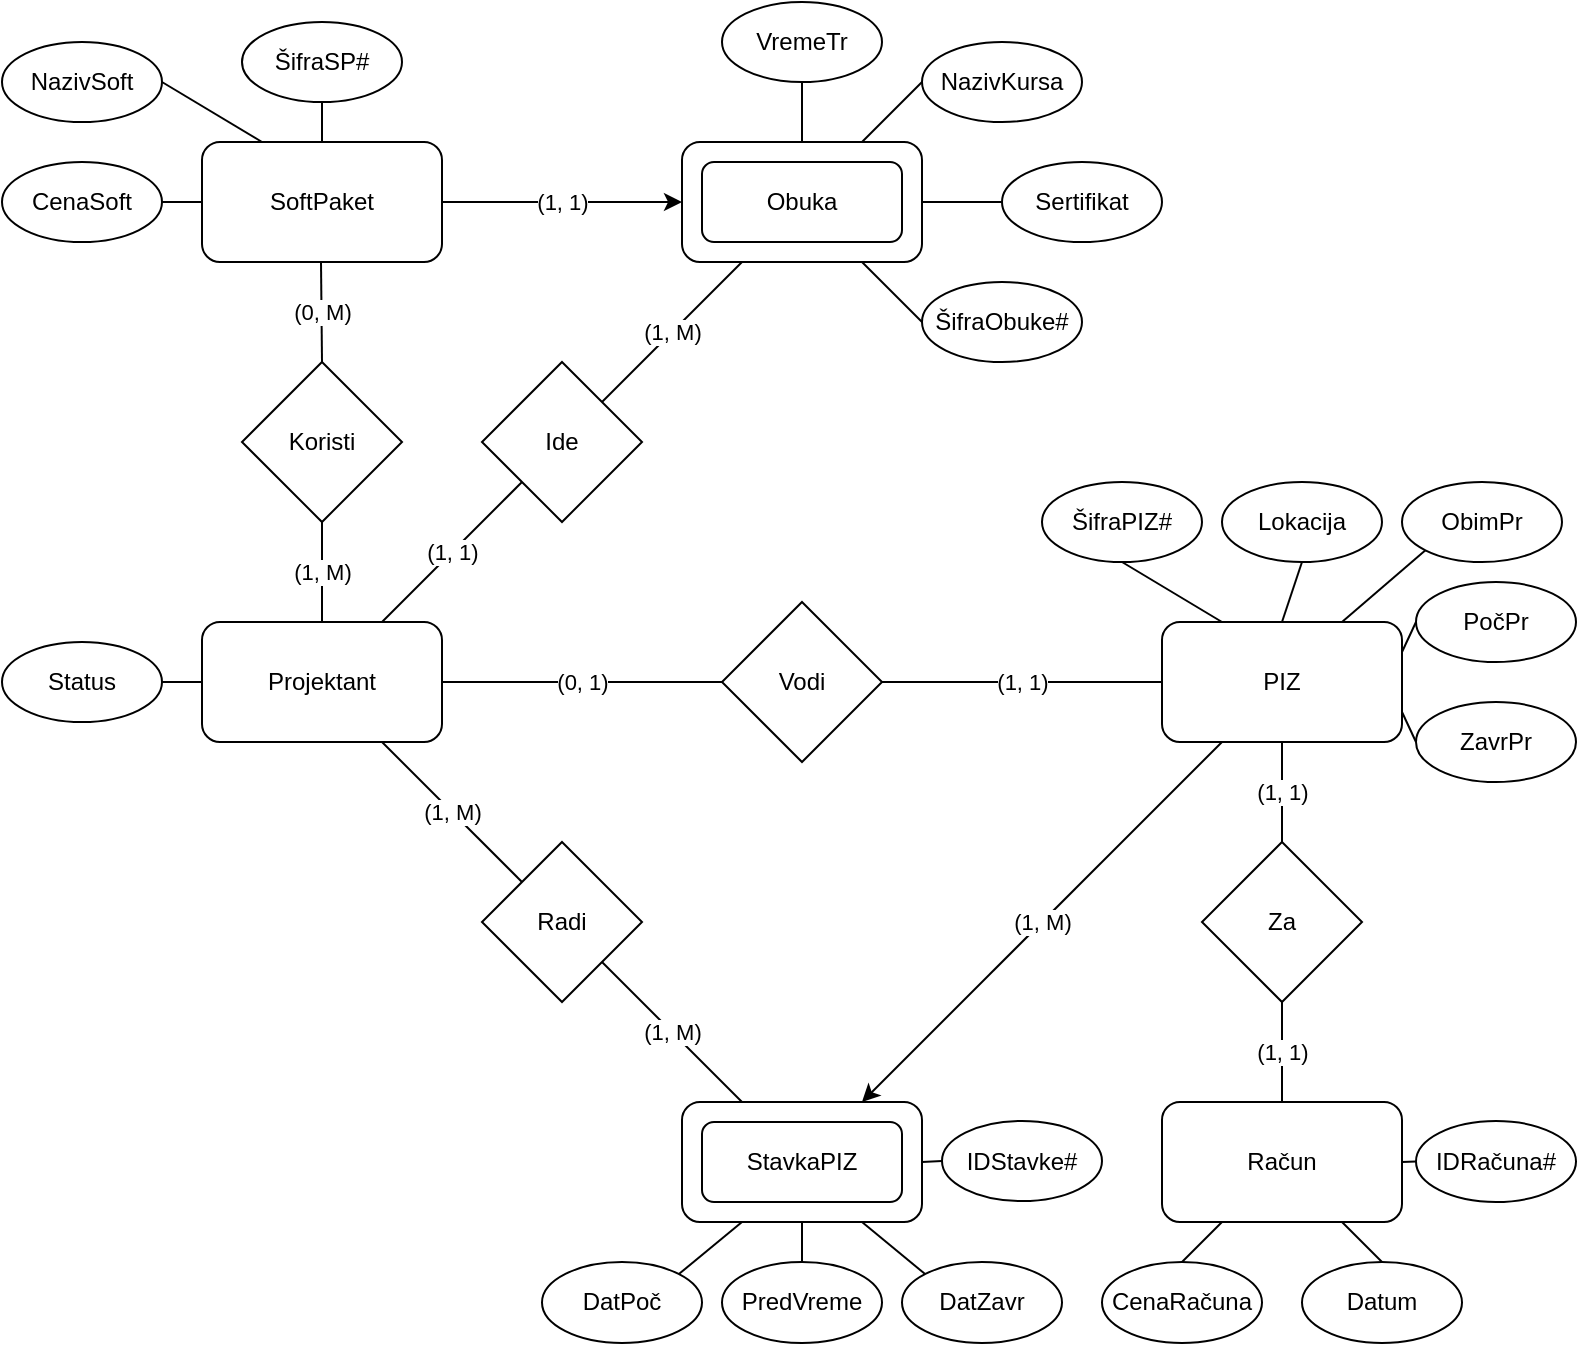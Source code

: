 <mxfile version="17.1.3" type="google"><diagram id="bJjbSUmo0ScK9q4AzmDO" name="Page-1"><mxGraphModel grid="1" gridSize="10" guides="1" tooltips="1" connect="1" arrows="1" page="1" fold="1" pageScale="1" pageWidth="827" pageHeight="1169" background="#FFFFFF" math="0" shadow="0"><root><mxCell id="0"/><mxCell id="1" parent="0"/><mxCell id="XvPslZMyuQ1VgQl97yBb-1" value="Projektant" style="rounded=1;whiteSpace=wrap;html=1;" parent="1" vertex="1"><mxGeometry x="120" y="330" width="120" height="60" as="geometry"/></mxCell><mxCell id="XvPslZMyuQ1VgQl97yBb-2" value="SoftPaket" style="whiteSpace=wrap;html=1;rounded=1;" parent="1" vertex="1"><mxGeometry x="120" y="90" width="120" height="60" as="geometry"/></mxCell><mxCell id="XvPslZMyuQ1VgQl97yBb-4" value="Koristi" style="rhombus;whiteSpace=wrap;html=1;" parent="1" vertex="1"><mxGeometry x="140" y="200" width="80" height="80" as="geometry"/></mxCell><mxCell id="XvPslZMyuQ1VgQl97yBb-5" value="(0, M)" style="endArrow=none;html=1;rounded=0;" parent="1" edge="1"><mxGeometry width="50" height="50" relative="1" as="geometry"><mxPoint x="180" y="200" as="sourcePoint"/><mxPoint x="179.5" y="150" as="targetPoint"/><Array as="points"/></mxGeometry></mxCell><mxCell id="XvPslZMyuQ1VgQl97yBb-6" value="(1, M)" style="endArrow=none;html=1;rounded=0;entryX=0.5;entryY=1;entryDx=0;entryDy=0;exitX=0.5;exitY=0;exitDx=0;exitDy=0;" parent="1" source="XvPslZMyuQ1VgQl97yBb-1" target="XvPslZMyuQ1VgQl97yBb-4" edge="1"><mxGeometry width="50" height="50" relative="1" as="geometry"><mxPoint x="150" y="330" as="sourcePoint"/><mxPoint x="200" y="280" as="targetPoint"/></mxGeometry></mxCell><mxCell id="XvPslZMyuQ1VgQl97yBb-14" value="PIZ" style="rounded=1;whiteSpace=wrap;html=1;" parent="1" vertex="1"><mxGeometry x="600" y="330" width="120" height="60" as="geometry"/></mxCell><mxCell id="XvPslZMyuQ1VgQl97yBb-18" value="Vodi" style="rhombus;whiteSpace=wrap;html=1;" parent="1" vertex="1"><mxGeometry x="380" y="320" width="80" height="80" as="geometry"/></mxCell><mxCell id="XvPslZMyuQ1VgQl97yBb-19" value="(0, 1)" style="endArrow=none;html=1;rounded=0;exitX=1;exitY=0.5;exitDx=0;exitDy=0;entryX=0;entryY=0.5;entryDx=0;entryDy=0;" parent="1" source="XvPslZMyuQ1VgQl97yBb-1" target="XvPslZMyuQ1VgQl97yBb-18" edge="1"><mxGeometry width="50" height="50" relative="1" as="geometry"><mxPoint x="240" y="440" as="sourcePoint"/><mxPoint x="290" y="390" as="targetPoint"/></mxGeometry></mxCell><mxCell id="XvPslZMyuQ1VgQl97yBb-20" value="(1, 1)" style="endArrow=none;html=1;rounded=0;exitX=1;exitY=0.5;exitDx=0;exitDy=0;entryX=0;entryY=0.5;entryDx=0;entryDy=0;" parent="1" source="XvPslZMyuQ1VgQl97yBb-18" target="XvPslZMyuQ1VgQl97yBb-14" edge="1"><mxGeometry width="50" height="50" relative="1" as="geometry"><mxPoint x="400" y="460" as="sourcePoint"/><mxPoint x="450" y="410" as="targetPoint"/></mxGeometry></mxCell><mxCell id="XvPslZMyuQ1VgQl97yBb-21" value="" style="rounded=1;whiteSpace=wrap;html=1;" parent="1" vertex="1"><mxGeometry x="360" y="90" width="120" height="60" as="geometry"/></mxCell><mxCell id="XvPslZMyuQ1VgQl97yBb-22" value="Obuka" style="rounded=1;whiteSpace=wrap;html=1;" parent="1" vertex="1"><mxGeometry x="370" y="100" width="100" height="40" as="geometry"/></mxCell><mxCell id="XvPslZMyuQ1VgQl97yBb-23" value="NazivSoft" style="ellipse;whiteSpace=wrap;html=1;" parent="1" vertex="1"><mxGeometry x="20" y="40" width="80" height="40" as="geometry"/></mxCell><mxCell id="XvPslZMyuQ1VgQl97yBb-24" value="CenaSoft" style="ellipse;whiteSpace=wrap;html=1;" parent="1" vertex="1"><mxGeometry x="20" y="100" width="80" height="40" as="geometry"/></mxCell><mxCell id="XvPslZMyuQ1VgQl97yBb-25" value="" style="endArrow=none;html=1;rounded=0;exitX=1;exitY=0.5;exitDx=0;exitDy=0;entryX=0.25;entryY=0;entryDx=0;entryDy=0;" parent="1" source="XvPslZMyuQ1VgQl97yBb-23" target="XvPslZMyuQ1VgQl97yBb-2" edge="1"><mxGeometry width="50" height="50" relative="1" as="geometry"><mxPoint x="110" y="80" as="sourcePoint"/><mxPoint x="160" y="30" as="targetPoint"/></mxGeometry></mxCell><mxCell id="XvPslZMyuQ1VgQl97yBb-26" value="" style="endArrow=none;html=1;rounded=0;exitX=1;exitY=0.5;exitDx=0;exitDy=0;entryX=0;entryY=0.5;entryDx=0;entryDy=0;" parent="1" source="XvPslZMyuQ1VgQl97yBb-24" target="XvPslZMyuQ1VgQl97yBb-2" edge="1"><mxGeometry width="50" height="50" relative="1" as="geometry"><mxPoint x="70" y="200" as="sourcePoint"/><mxPoint x="120" y="150" as="targetPoint"/></mxGeometry></mxCell><mxCell id="XvPslZMyuQ1VgQl97yBb-27" value="(1, 1)" style="endArrow=classic;html=1;rounded=0;exitX=1;exitY=0.5;exitDx=0;exitDy=0;entryX=0;entryY=0.5;entryDx=0;entryDy=0;" parent="1" source="XvPslZMyuQ1VgQl97yBb-2" target="XvPslZMyuQ1VgQl97yBb-21" edge="1"><mxGeometry width="50" height="50" relative="1" as="geometry"><mxPoint x="270" y="140" as="sourcePoint"/><mxPoint x="320" y="90" as="targetPoint"/></mxGeometry></mxCell><mxCell id="XvPslZMyuQ1VgQl97yBb-28" value="Ide" style="rhombus;whiteSpace=wrap;html=1;" parent="1" vertex="1"><mxGeometry x="260" y="200" width="80" height="80" as="geometry"/></mxCell><mxCell id="XvPslZMyuQ1VgQl97yBb-29" value="(1, 1)" style="endArrow=none;html=1;rounded=0;entryX=0;entryY=1;entryDx=0;entryDy=0;exitX=0.75;exitY=0;exitDx=0;exitDy=0;" parent="1" source="XvPslZMyuQ1VgQl97yBb-1" target="XvPslZMyuQ1VgQl97yBb-28" edge="1"><mxGeometry width="50" height="50" relative="1" as="geometry"><mxPoint x="220" y="320" as="sourcePoint"/><mxPoint x="270" y="270" as="targetPoint"/></mxGeometry></mxCell><mxCell id="XvPslZMyuQ1VgQl97yBb-30" value="(1, M)" style="endArrow=none;html=1;rounded=0;entryX=0.25;entryY=1;entryDx=0;entryDy=0;" parent="1" target="XvPslZMyuQ1VgQl97yBb-21" edge="1"><mxGeometry width="50" height="50" relative="1" as="geometry"><mxPoint x="320" y="220" as="sourcePoint"/><mxPoint x="370" y="170" as="targetPoint"/></mxGeometry></mxCell><mxCell id="XvPslZMyuQ1VgQl97yBb-32" value="VremeTr" style="ellipse;whiteSpace=wrap;html=1;" parent="1" vertex="1"><mxGeometry x="380" y="20" width="80" height="40" as="geometry"/></mxCell><mxCell id="XvPslZMyuQ1VgQl97yBb-33" value="NazivKursa" style="ellipse;whiteSpace=wrap;html=1;" parent="1" vertex="1"><mxGeometry x="480" y="40" width="80" height="40" as="geometry"/></mxCell><mxCell id="XvPslZMyuQ1VgQl97yBb-34" value="Sertifikat" style="ellipse;whiteSpace=wrap;html=1;" parent="1" vertex="1"><mxGeometry x="520" y="100" width="80" height="40" as="geometry"/></mxCell><mxCell id="XvPslZMyuQ1VgQl97yBb-35" value="" style="endArrow=none;html=1;rounded=0;entryX=0.5;entryY=1;entryDx=0;entryDy=0;exitX=0.5;exitY=0;exitDx=0;exitDy=0;" parent="1" source="XvPslZMyuQ1VgQl97yBb-21" target="XvPslZMyuQ1VgQl97yBb-32" edge="1"><mxGeometry width="50" height="50" relative="1" as="geometry"><mxPoint x="400" y="110" as="sourcePoint"/><mxPoint x="450" y="60" as="targetPoint"/></mxGeometry></mxCell><mxCell id="XvPslZMyuQ1VgQl97yBb-36" value="" style="endArrow=none;html=1;rounded=0;entryX=0;entryY=0.5;entryDx=0;entryDy=0;exitX=0.75;exitY=0;exitDx=0;exitDy=0;" parent="1" source="XvPslZMyuQ1VgQl97yBb-21" target="XvPslZMyuQ1VgQl97yBb-33" edge="1"><mxGeometry width="50" height="50" relative="1" as="geometry"><mxPoint x="450" y="120" as="sourcePoint"/><mxPoint x="500" y="70" as="targetPoint"/></mxGeometry></mxCell><mxCell id="XvPslZMyuQ1VgQl97yBb-37" value="" style="endArrow=none;html=1;rounded=0;entryX=0;entryY=0.5;entryDx=0;entryDy=0;exitX=1;exitY=0.5;exitDx=0;exitDy=0;" parent="1" source="XvPslZMyuQ1VgQl97yBb-21" target="XvPslZMyuQ1VgQl97yBb-34" edge="1"><mxGeometry width="50" height="50" relative="1" as="geometry"><mxPoint x="480" y="200" as="sourcePoint"/><mxPoint x="530" y="150" as="targetPoint"/></mxGeometry></mxCell><mxCell id="XvPslZMyuQ1VgQl97yBb-40" value="ŠifraPIZ#" style="ellipse;whiteSpace=wrap;html=1;" parent="1" vertex="1"><mxGeometry x="540" y="260" width="80" height="40" as="geometry"/></mxCell><mxCell id="XvPslZMyuQ1VgQl97yBb-41" value="Lokacija" style="ellipse;whiteSpace=wrap;html=1;" parent="1" vertex="1"><mxGeometry x="630" y="260" width="80" height="40" as="geometry"/></mxCell><mxCell id="XvPslZMyuQ1VgQl97yBb-42" value="ObimPr" style="ellipse;whiteSpace=wrap;html=1;" parent="1" vertex="1"><mxGeometry x="720" y="260" width="80" height="40" as="geometry"/></mxCell><mxCell id="XvPslZMyuQ1VgQl97yBb-43" value="ZavrPr" style="ellipse;whiteSpace=wrap;html=1;" parent="1" vertex="1"><mxGeometry x="727" y="370" width="80" height="40" as="geometry"/></mxCell><mxCell id="XvPslZMyuQ1VgQl97yBb-44" value="PočPr" style="ellipse;whiteSpace=wrap;html=1;" parent="1" vertex="1"><mxGeometry x="727" y="310" width="80" height="40" as="geometry"/></mxCell><mxCell id="XvPslZMyuQ1VgQl97yBb-45" value="" style="endArrow=none;html=1;rounded=0;entryX=0.5;entryY=1;entryDx=0;entryDy=0;exitX=0.25;exitY=0;exitDx=0;exitDy=0;" parent="1" source="XvPslZMyuQ1VgQl97yBb-14" target="XvPslZMyuQ1VgQl97yBb-40" edge="1"><mxGeometry width="50" height="50" relative="1" as="geometry"><mxPoint x="590" y="350" as="sourcePoint"/><mxPoint x="640" y="300" as="targetPoint"/></mxGeometry></mxCell><mxCell id="XvPslZMyuQ1VgQl97yBb-46" value="" style="endArrow=none;html=1;rounded=0;entryX=0.5;entryY=1;entryDx=0;entryDy=0;exitX=0.5;exitY=0;exitDx=0;exitDy=0;" parent="1" source="XvPslZMyuQ1VgQl97yBb-14" target="XvPslZMyuQ1VgQl97yBb-41" edge="1"><mxGeometry width="50" height="50" relative="1" as="geometry"><mxPoint x="690" y="330" as="sourcePoint"/><mxPoint x="730" y="300" as="targetPoint"/></mxGeometry></mxCell><mxCell id="XvPslZMyuQ1VgQl97yBb-47" value="" style="endArrow=none;html=1;rounded=0;entryX=0;entryY=1;entryDx=0;entryDy=0;exitX=0.75;exitY=0;exitDx=0;exitDy=0;" parent="1" source="XvPslZMyuQ1VgQl97yBb-14" target="XvPslZMyuQ1VgQl97yBb-42" edge="1"><mxGeometry width="50" height="50" relative="1" as="geometry"><mxPoint x="710" y="370" as="sourcePoint"/><mxPoint x="760" y="320" as="targetPoint"/></mxGeometry></mxCell><mxCell id="XvPslZMyuQ1VgQl97yBb-48" value="" style="endArrow=none;html=1;rounded=0;entryX=0;entryY=0.5;entryDx=0;entryDy=0;exitX=1;exitY=0.25;exitDx=0;exitDy=0;" parent="1" source="XvPslZMyuQ1VgQl97yBb-14" target="XvPslZMyuQ1VgQl97yBb-44" edge="1"><mxGeometry width="50" height="50" relative="1" as="geometry"><mxPoint x="370" y="420" as="sourcePoint"/><mxPoint x="420" y="370" as="targetPoint"/></mxGeometry></mxCell><mxCell id="XvPslZMyuQ1VgQl97yBb-50" value="" style="endArrow=none;html=1;rounded=0;entryX=0;entryY=0.5;entryDx=0;entryDy=0;exitX=1;exitY=0.75;exitDx=0;exitDy=0;" parent="1" source="XvPslZMyuQ1VgQl97yBb-14" target="XvPslZMyuQ1VgQl97yBb-43" edge="1"><mxGeometry width="50" height="50" relative="1" as="geometry"><mxPoint x="670" y="500" as="sourcePoint"/><mxPoint x="720" y="450" as="targetPoint"/></mxGeometry></mxCell><mxCell id="XvPslZMyuQ1VgQl97yBb-51" value="Račun" style="rounded=1;whiteSpace=wrap;html=1;" parent="1" vertex="1"><mxGeometry x="600" y="570" width="120" height="60" as="geometry"/></mxCell><mxCell id="XvPslZMyuQ1VgQl97yBb-55" value="Za" style="rhombus;whiteSpace=wrap;html=1;" parent="1" vertex="1"><mxGeometry x="620" y="440" width="80" height="80" as="geometry"/></mxCell><mxCell id="XvPslZMyuQ1VgQl97yBb-56" value="(1, 1)" style="endArrow=none;html=1;rounded=0;entryX=0.5;entryY=1;entryDx=0;entryDy=0;exitX=0.5;exitY=0;exitDx=0;exitDy=0;" parent="1" source="XvPslZMyuQ1VgQl97yBb-55" target="XvPslZMyuQ1VgQl97yBb-14" edge="1"><mxGeometry width="50" height="50" relative="1" as="geometry"><mxPoint x="620" y="450" as="sourcePoint"/><mxPoint x="670" y="400" as="targetPoint"/></mxGeometry></mxCell><mxCell id="XvPslZMyuQ1VgQl97yBb-57" value="(1, 1)" style="endArrow=none;html=1;rounded=0;entryX=0.5;entryY=1;entryDx=0;entryDy=0;exitX=0.5;exitY=0;exitDx=0;exitDy=0;" parent="1" source="XvPslZMyuQ1VgQl97yBb-51" target="XvPslZMyuQ1VgQl97yBb-55" edge="1"><mxGeometry width="50" height="50" relative="1" as="geometry"><mxPoint x="620" y="570" as="sourcePoint"/><mxPoint x="670" y="520" as="targetPoint"/></mxGeometry></mxCell><mxCell id="XvPslZMyuQ1VgQl97yBb-58" value="Datum" style="ellipse;whiteSpace=wrap;html=1;" parent="1" vertex="1"><mxGeometry x="670" y="650" width="80" height="40.5" as="geometry"/></mxCell><mxCell id="XvPslZMyuQ1VgQl97yBb-59" value="CenaRačuna" style="ellipse;whiteSpace=wrap;html=1;" parent="1" vertex="1"><mxGeometry x="570" y="650" width="80" height="40.5" as="geometry"/></mxCell><mxCell id="XvPslZMyuQ1VgQl97yBb-60" value="" style="endArrow=none;html=1;rounded=0;entryX=0.25;entryY=1;entryDx=0;entryDy=0;exitX=0.5;exitY=0;exitDx=0;exitDy=0;" parent="1" source="XvPslZMyuQ1VgQl97yBb-59" target="XvPslZMyuQ1VgQl97yBb-51" edge="1"><mxGeometry width="50" height="50" relative="1" as="geometry"><mxPoint x="490" y="680" as="sourcePoint"/><mxPoint x="540" y="630" as="targetPoint"/></mxGeometry></mxCell><mxCell id="XvPslZMyuQ1VgQl97yBb-61" value="" style="endArrow=none;html=1;rounded=0;entryX=0.75;entryY=1;entryDx=0;entryDy=0;exitX=0.5;exitY=0;exitDx=0;exitDy=0;" parent="1" source="XvPslZMyuQ1VgQl97yBb-58" target="XvPslZMyuQ1VgQl97yBb-51" edge="1"><mxGeometry width="50" height="50" relative="1" as="geometry"><mxPoint x="640" y="700" as="sourcePoint"/><mxPoint x="690" y="650" as="targetPoint"/></mxGeometry></mxCell><mxCell id="XvPslZMyuQ1VgQl97yBb-62" value="" style="rounded=1;whiteSpace=wrap;html=1;" parent="1" vertex="1"><mxGeometry x="360" y="570" width="120" height="60" as="geometry"/></mxCell><mxCell id="XvPslZMyuQ1VgQl97yBb-63" value="StavkaPIZ" style="rounded=1;whiteSpace=wrap;html=1;" parent="1" vertex="1"><mxGeometry x="370" y="580" width="100" height="40" as="geometry"/></mxCell><mxCell id="XvPslZMyuQ1VgQl97yBb-64" value="(1, M)" style="endArrow=classic;html=1;rounded=0;exitX=0.25;exitY=1;exitDx=0;exitDy=0;entryX=0.75;entryY=0;entryDx=0;entryDy=0;" parent="1" source="XvPslZMyuQ1VgQl97yBb-14" target="XvPslZMyuQ1VgQl97yBb-62" edge="1"><mxGeometry width="50" height="50" relative="1" as="geometry"><mxPoint x="480" y="530" as="sourcePoint"/><mxPoint x="530" y="480" as="targetPoint"/></mxGeometry></mxCell><mxCell id="XvPslZMyuQ1VgQl97yBb-66" value="Radi" style="rhombus;whiteSpace=wrap;html=1;" parent="1" vertex="1"><mxGeometry x="260" y="440" width="80" height="80" as="geometry"/></mxCell><mxCell id="XvPslZMyuQ1VgQl97yBb-67" value="(1, M)" style="endArrow=none;html=1;rounded=0;entryX=1;entryY=1;entryDx=0;entryDy=0;exitX=0.25;exitY=0;exitDx=0;exitDy=0;" parent="1" source="XvPslZMyuQ1VgQl97yBb-62" target="XvPslZMyuQ1VgQl97yBb-66" edge="1"><mxGeometry width="50" height="50" relative="1" as="geometry"><mxPoint x="320" y="560" as="sourcePoint"/><mxPoint x="370" y="510" as="targetPoint"/></mxGeometry></mxCell><mxCell id="XvPslZMyuQ1VgQl97yBb-71" value="DatPoč" style="ellipse;whiteSpace=wrap;html=1;" parent="1" vertex="1"><mxGeometry x="290" y="650" width="80" height="40.5" as="geometry"/></mxCell><mxCell id="XvPslZMyuQ1VgQl97yBb-72" value="DatZavr" style="ellipse;whiteSpace=wrap;html=1;" parent="1" vertex="1"><mxGeometry x="470" y="650" width="80" height="40.5" as="geometry"/></mxCell><mxCell id="XvPslZMyuQ1VgQl97yBb-73" value="PredVreme" style="ellipse;whiteSpace=wrap;html=1;" parent="1" vertex="1"><mxGeometry x="380" y="650" width="80" height="40.5" as="geometry"/></mxCell><mxCell id="XvPslZMyuQ1VgQl97yBb-74" value="" style="endArrow=none;html=1;rounded=0;entryX=0.5;entryY=1;entryDx=0;entryDy=0;exitX=0.5;exitY=0;exitDx=0;exitDy=0;" parent="1" source="XvPslZMyuQ1VgQl97yBb-73" target="XvPslZMyuQ1VgQl97yBb-62" edge="1"><mxGeometry width="50" height="50" relative="1" as="geometry"><mxPoint x="340" y="670" as="sourcePoint"/><mxPoint x="390" y="620" as="targetPoint"/></mxGeometry></mxCell><mxCell id="XvPslZMyuQ1VgQl97yBb-75" value="" style="endArrow=none;html=1;rounded=0;entryX=0.25;entryY=1;entryDx=0;entryDy=0;exitX=1;exitY=0;exitDx=0;exitDy=0;" parent="1" source="XvPslZMyuQ1VgQl97yBb-71" target="XvPslZMyuQ1VgQl97yBb-62" edge="1"><mxGeometry width="50" height="50" relative="1" as="geometry"><mxPoint x="220" y="720" as="sourcePoint"/><mxPoint x="270" y="670" as="targetPoint"/></mxGeometry></mxCell><mxCell id="XvPslZMyuQ1VgQl97yBb-76" value="" style="endArrow=none;html=1;rounded=0;exitX=0;exitY=0;exitDx=0;exitDy=0;entryX=0.75;entryY=1;entryDx=0;entryDy=0;" parent="1" source="XvPslZMyuQ1VgQl97yBb-72" target="XvPslZMyuQ1VgQl97yBb-62" edge="1"><mxGeometry width="50" height="50" relative="1" as="geometry"><mxPoint x="490" y="640" as="sourcePoint"/><mxPoint x="540" y="590" as="targetPoint"/></mxGeometry></mxCell><mxCell id="XvPslZMyuQ1VgQl97yBb-77" value="IDStavke#" style="ellipse;whiteSpace=wrap;html=1;" parent="1" vertex="1"><mxGeometry x="490" y="579.5" width="80" height="40" as="geometry"/></mxCell><mxCell id="XvPslZMyuQ1VgQl97yBb-78" value="IDRačuna#" style="ellipse;whiteSpace=wrap;html=1;" parent="1" vertex="1"><mxGeometry x="727" y="579.5" width="80" height="40.5" as="geometry"/></mxCell><mxCell id="XvPslZMyuQ1VgQl97yBb-79" value="" style="endArrow=none;html=1;rounded=0;exitX=1;exitY=0.5;exitDx=0;exitDy=0;entryX=0;entryY=0.5;entryDx=0;entryDy=0;" parent="1" source="XvPslZMyuQ1VgQl97yBb-51" target="XvPslZMyuQ1VgQl97yBb-78" edge="1"><mxGeometry width="50" height="50" relative="1" as="geometry"><mxPoint x="720" y="560" as="sourcePoint"/><mxPoint x="770" y="510" as="targetPoint"/></mxGeometry></mxCell><mxCell id="XvPslZMyuQ1VgQl97yBb-80" value="" style="endArrow=none;html=1;rounded=0;exitX=1;exitY=0.5;exitDx=0;exitDy=0;entryX=0;entryY=0.5;entryDx=0;entryDy=0;" parent="1" source="XvPslZMyuQ1VgQl97yBb-62" target="XvPslZMyuQ1VgQl97yBb-77" edge="1"><mxGeometry width="50" height="50" relative="1" as="geometry"><mxPoint x="540" y="550" as="sourcePoint"/><mxPoint x="590" y="500" as="targetPoint"/></mxGeometry></mxCell><mxCell id="-U-v63JFd9RzQmDVzw_--1" value="ŠifraSP#" style="ellipse;whiteSpace=wrap;html=1;" parent="1" vertex="1"><mxGeometry x="140" y="30" width="80" height="40" as="geometry"/></mxCell><mxCell id="-U-v63JFd9RzQmDVzw_--2" value="" style="endArrow=none;html=1;rounded=0;exitX=0.5;exitY=0;exitDx=0;exitDy=0;entryX=0.5;entryY=1;entryDx=0;entryDy=0;" parent="1" source="XvPslZMyuQ1VgQl97yBb-2" target="-U-v63JFd9RzQmDVzw_--1" edge="1"><mxGeometry width="50" height="50" relative="1" as="geometry"><mxPoint x="260" y="80" as="sourcePoint"/><mxPoint x="310" y="30" as="targetPoint"/></mxGeometry></mxCell><mxCell id="J1LkZHvEHIO0Ppba4m3a-3" value="ŠifraObuke#" style="ellipse;whiteSpace=wrap;html=1;" parent="1" vertex="1"><mxGeometry x="480" y="160" width="80" height="40" as="geometry"/></mxCell><mxCell id="J1LkZHvEHIO0Ppba4m3a-4" value="" style="endArrow=none;html=1;rounded=0;entryX=0;entryY=0.5;entryDx=0;entryDy=0;exitX=0.75;exitY=1;exitDx=0;exitDy=0;" parent="1" source="XvPslZMyuQ1VgQl97yBb-21" target="J1LkZHvEHIO0Ppba4m3a-3" edge="1"><mxGeometry width="50" height="50" relative="1" as="geometry"><mxPoint x="420" y="240" as="sourcePoint"/><mxPoint x="470" y="190" as="targetPoint"/></mxGeometry></mxCell><mxCell id="J1LkZHvEHIO0Ppba4m3a-5" value="Status" style="ellipse;whiteSpace=wrap;html=1;" parent="1" vertex="1"><mxGeometry x="20" y="340" width="80" height="40" as="geometry"/></mxCell><mxCell id="J1LkZHvEHIO0Ppba4m3a-6" value="" style="endArrow=none;html=1;rounded=0;entryX=1;entryY=0.5;entryDx=0;entryDy=0;exitX=0;exitY=0.5;exitDx=0;exitDy=0;" parent="1" source="XvPslZMyuQ1VgQl97yBb-1" target="J1LkZHvEHIO0Ppba4m3a-5" edge="1"><mxGeometry width="50" height="50" relative="1" as="geometry"><mxPoint x="40" y="550" as="sourcePoint"/><mxPoint x="90" y="500" as="targetPoint"/></mxGeometry></mxCell><mxCell id="BOI5dJhzXHM4z8xWKXnE-2" value="(1, M)" style="endArrow=none;html=1;rounded=0;exitX=0.75;exitY=1;exitDx=0;exitDy=0;entryX=0;entryY=0;entryDx=0;entryDy=0;" parent="1" source="XvPslZMyuQ1VgQl97yBb-1" target="XvPslZMyuQ1VgQl97yBb-66" edge="1"><mxGeometry width="50" height="50" relative="1" as="geometry"><mxPoint x="140" y="540" as="sourcePoint"/><mxPoint x="190" y="490" as="targetPoint"/></mxGeometry></mxCell></root></mxGraphModel></diagram></mxfile>
